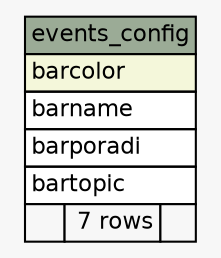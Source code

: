 // dot 2.38.0 on Mac OS X 10.9.4
// SchemaSpy rev 590
digraph "events_config" {
  graph [
    rankdir="RL"
    bgcolor="#f7f7f7"
    nodesep="0.18"
    ranksep="0.46"
    fontname="Helvetica"
    fontsize="11"
  ];
  node [
    fontname="Helvetica"
    fontsize="11"
    shape="plaintext"
  ];
  edge [
    arrowsize="0.8"
  ];
  "events_config" [
    label=<
    <TABLE BORDER="0" CELLBORDER="1" CELLSPACING="0" BGCOLOR="#ffffff">
      <TR><TD COLSPAN="3" BGCOLOR="#9bab96" ALIGN="CENTER">events_config</TD></TR>
      <TR><TD PORT="barcolor" COLSPAN="3" BGCOLOR="#f4f7da" ALIGN="LEFT">barcolor</TD></TR>
      <TR><TD PORT="barname" COLSPAN="3" ALIGN="LEFT">barname</TD></TR>
      <TR><TD PORT="barporadi" COLSPAN="3" ALIGN="LEFT">barporadi</TD></TR>
      <TR><TD PORT="bartopic" COLSPAN="3" ALIGN="LEFT">bartopic</TD></TR>
      <TR><TD ALIGN="LEFT" BGCOLOR="#f7f7f7">  </TD><TD ALIGN="RIGHT" BGCOLOR="#f7f7f7">7 rows</TD><TD ALIGN="RIGHT" BGCOLOR="#f7f7f7">  </TD></TR>
    </TABLE>>
    URL="tables/events_config.html"
    tooltip="events_config"
  ];
}
